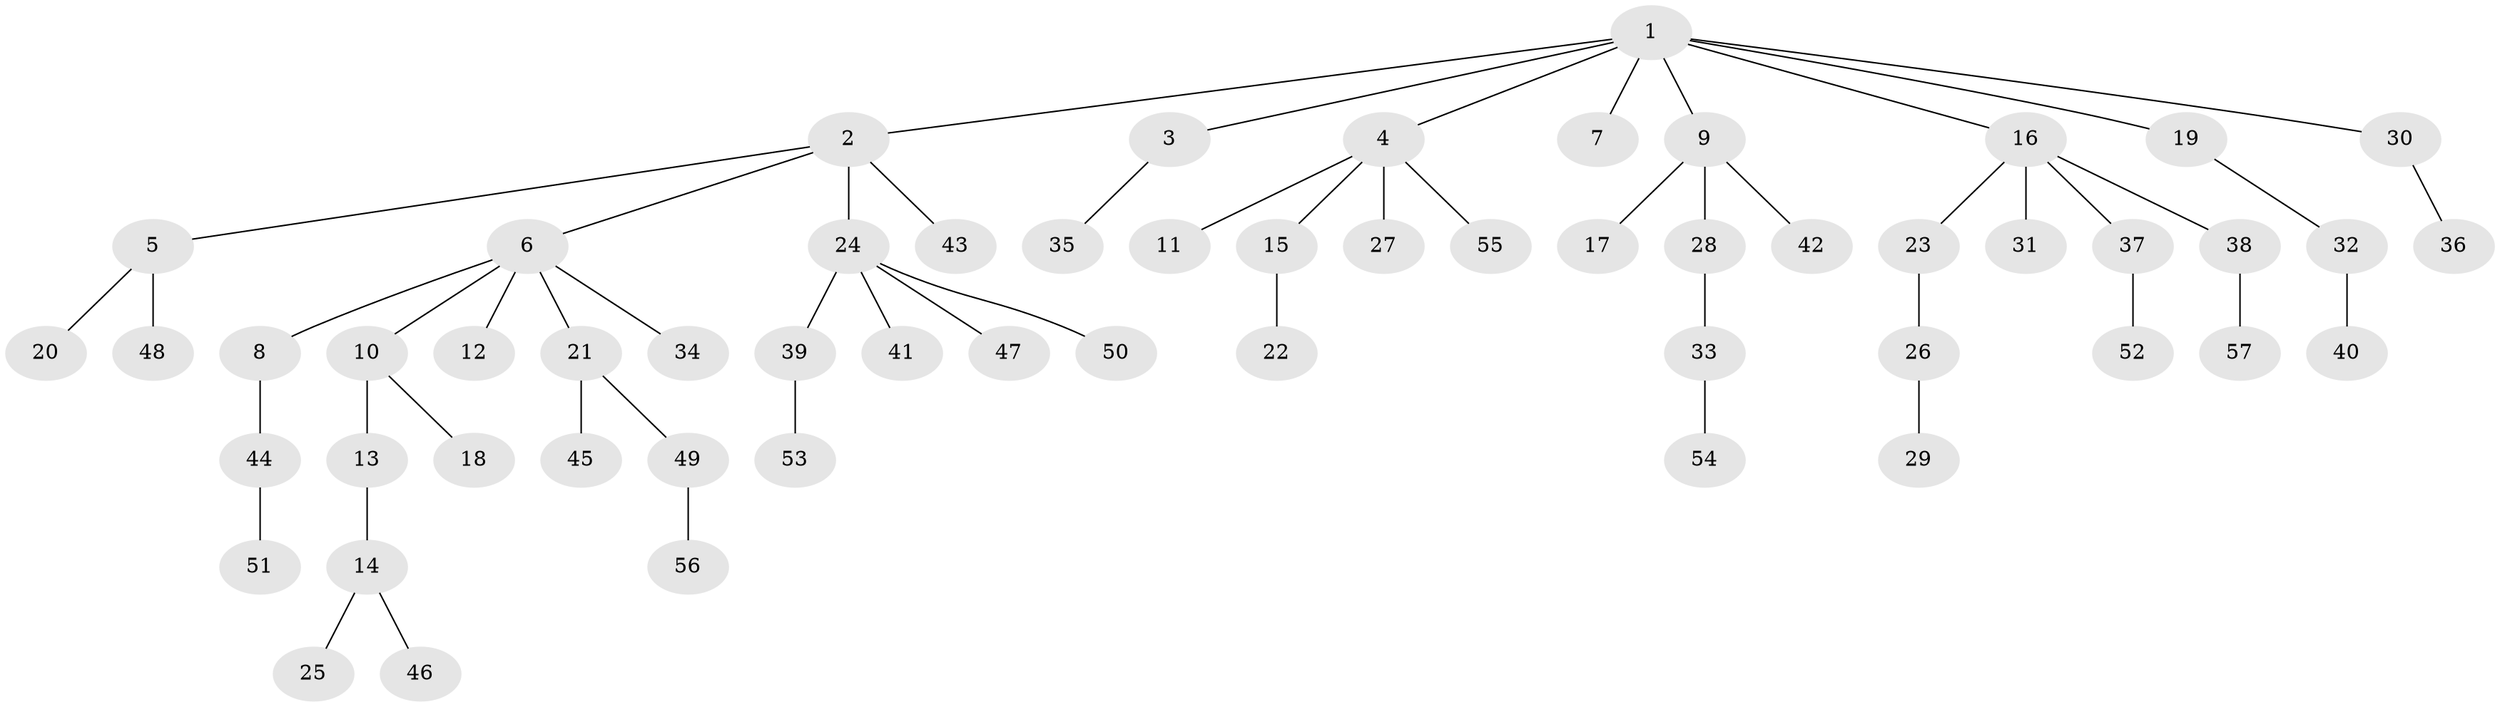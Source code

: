 // coarse degree distribution, {11: 0.02564102564102564, 4: 0.05128205128205128, 1: 0.6666666666666666, 3: 0.07692307692307693, 7: 0.02564102564102564, 2: 0.1282051282051282, 5: 0.02564102564102564}
// Generated by graph-tools (version 1.1) at 2025/42/03/06/25 10:42:02]
// undirected, 57 vertices, 56 edges
graph export_dot {
graph [start="1"]
  node [color=gray90,style=filled];
  1;
  2;
  3;
  4;
  5;
  6;
  7;
  8;
  9;
  10;
  11;
  12;
  13;
  14;
  15;
  16;
  17;
  18;
  19;
  20;
  21;
  22;
  23;
  24;
  25;
  26;
  27;
  28;
  29;
  30;
  31;
  32;
  33;
  34;
  35;
  36;
  37;
  38;
  39;
  40;
  41;
  42;
  43;
  44;
  45;
  46;
  47;
  48;
  49;
  50;
  51;
  52;
  53;
  54;
  55;
  56;
  57;
  1 -- 2;
  1 -- 3;
  1 -- 4;
  1 -- 7;
  1 -- 9;
  1 -- 16;
  1 -- 19;
  1 -- 30;
  2 -- 5;
  2 -- 6;
  2 -- 24;
  2 -- 43;
  3 -- 35;
  4 -- 11;
  4 -- 15;
  4 -- 27;
  4 -- 55;
  5 -- 20;
  5 -- 48;
  6 -- 8;
  6 -- 10;
  6 -- 12;
  6 -- 21;
  6 -- 34;
  8 -- 44;
  9 -- 17;
  9 -- 28;
  9 -- 42;
  10 -- 13;
  10 -- 18;
  13 -- 14;
  14 -- 25;
  14 -- 46;
  15 -- 22;
  16 -- 23;
  16 -- 31;
  16 -- 37;
  16 -- 38;
  19 -- 32;
  21 -- 45;
  21 -- 49;
  23 -- 26;
  24 -- 39;
  24 -- 41;
  24 -- 47;
  24 -- 50;
  26 -- 29;
  28 -- 33;
  30 -- 36;
  32 -- 40;
  33 -- 54;
  37 -- 52;
  38 -- 57;
  39 -- 53;
  44 -- 51;
  49 -- 56;
}

